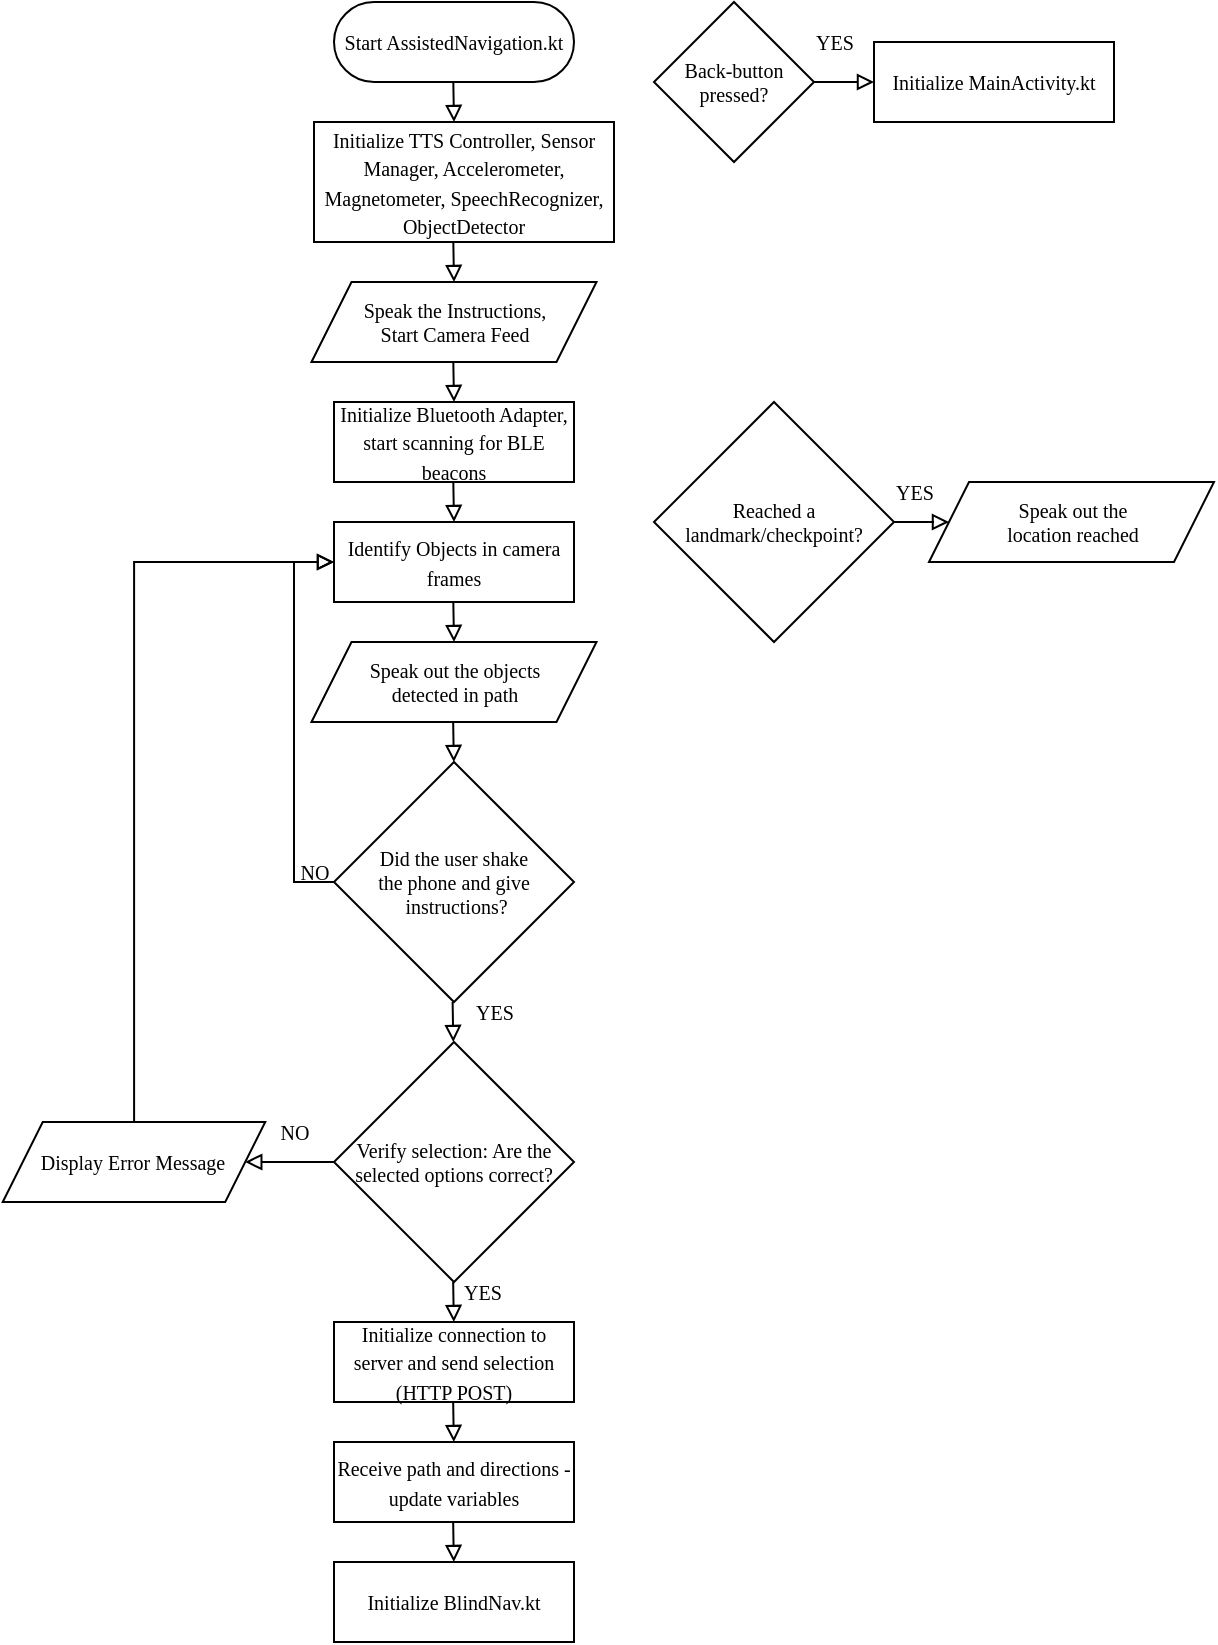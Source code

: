 <mxfile version="20.8.3" type="device"><diagram id="C5RBs43oDa-KdzZeNtuy" name="Page-1"><mxGraphModel dx="628" dy="618" grid="1" gridSize="10" guides="1" tooltips="1" connect="1" arrows="1" fold="1" page="1" pageScale="1" pageWidth="827" pageHeight="1169" math="0" shadow="0"><root><mxCell id="WIyWlLk6GJQsqaUBKTNV-0"/><mxCell id="WIyWlLk6GJQsqaUBKTNV-1" parent="WIyWlLk6GJQsqaUBKTNV-0"/><mxCell id="q4UdT9tsgyTZ3_1nQJ-w-0" value="&lt;font size=&quot;1&quot; face=&quot;Times New Roman&quot;&gt;Start AssistedNavigation.kt&lt;/font&gt;" style="rounded=1;whiteSpace=wrap;html=1;fontSize=12;glass=0;strokeWidth=1;shadow=0;arcSize=50;" vertex="1" parent="WIyWlLk6GJQsqaUBKTNV-1"><mxGeometry x="360" y="160" width="120" height="40" as="geometry"/></mxCell><mxCell id="q4UdT9tsgyTZ3_1nQJ-w-1" value="&lt;span style=&quot;border-color: var(--border-color);&quot;&gt;&lt;font style=&quot;font-size: 10px;&quot;&gt;Initialize TTS Controller, Sensor Manager, Accelerometer, Magnetometer, SpeechRecognizer, ObjectDetector&lt;/font&gt;&lt;/span&gt;" style="rounded=0;whiteSpace=wrap;html=1;fontFamily=Times New Roman;fontSize=12;" vertex="1" parent="WIyWlLk6GJQsqaUBKTNV-1"><mxGeometry x="350" y="220" width="150" height="60" as="geometry"/></mxCell><mxCell id="q4UdT9tsgyTZ3_1nQJ-w-13" value="&lt;span style=&quot;border-color: var(--border-color);&quot;&gt;&lt;font style=&quot;font-size: 10px;&quot;&gt;Initialize MainActivity.kt&lt;/font&gt;&lt;/span&gt;" style="rounded=0;whiteSpace=wrap;html=1;fontFamily=Times New Roman;fontSize=12;" vertex="1" parent="WIyWlLk6GJQsqaUBKTNV-1"><mxGeometry x="630" y="180" width="120" height="40" as="geometry"/></mxCell><mxCell id="q4UdT9tsgyTZ3_1nQJ-w-22" value="NO" style="text;html=1;align=center;verticalAlign=middle;resizable=0;points=[];autosize=1;strokeColor=none;fillColor=none;fontSize=10;fontFamily=Times New Roman;" vertex="1" parent="WIyWlLk6GJQsqaUBKTNV-1"><mxGeometry x="320" y="710" width="40" height="30" as="geometry"/></mxCell><mxCell id="q4UdT9tsgyTZ3_1nQJ-w-26" value="YES" style="text;html=1;align=center;verticalAlign=middle;resizable=0;points=[];autosize=1;strokeColor=none;fillColor=none;fontSize=10;fontFamily=Times New Roman;" vertex="1" parent="WIyWlLk6GJQsqaUBKTNV-1"><mxGeometry x="590" y="165" width="40" height="30" as="geometry"/></mxCell><mxCell id="q4UdT9tsgyTZ3_1nQJ-w-42" value="" style="edgeStyle=orthogonalEdgeStyle;rounded=0;orthogonalLoop=1;jettySize=auto;html=1;fontFamily=Times New Roman;fontSize=10;endArrow=block;endFill=0;" edge="1" parent="WIyWlLk6GJQsqaUBKTNV-1" source="q4UdT9tsgyTZ3_1nQJ-w-27" target="q4UdT9tsgyTZ3_1nQJ-w-13"><mxGeometry relative="1" as="geometry"/></mxCell><mxCell id="q4UdT9tsgyTZ3_1nQJ-w-27" value="Back-button pressed?" style="rhombus;whiteSpace=wrap;html=1;fontFamily=Times New Roman;fontSize=10;" vertex="1" parent="WIyWlLk6GJQsqaUBKTNV-1"><mxGeometry x="520" y="160" width="80" height="80" as="geometry"/></mxCell><mxCell id="q4UdT9tsgyTZ3_1nQJ-w-87" style="edgeStyle=orthogonalEdgeStyle;rounded=0;sketch=0;orthogonalLoop=1;jettySize=auto;html=1;entryX=0;entryY=0.5;entryDx=0;entryDy=0;fontFamily=Times New Roman;fontSize=10;endArrow=block;endFill=0;" edge="1" parent="WIyWlLk6GJQsqaUBKTNV-1" source="q4UdT9tsgyTZ3_1nQJ-w-28" target="q4UdT9tsgyTZ3_1nQJ-w-37"><mxGeometry relative="1" as="geometry"><Array as="points"><mxPoint x="340" y="600"/><mxPoint x="340" y="440"/></Array></mxGeometry></mxCell><mxCell id="q4UdT9tsgyTZ3_1nQJ-w-28" value="Did the user shake &lt;br&gt;the phone and give&lt;br&gt;&amp;nbsp;instructions?" style="rhombus;whiteSpace=wrap;html=1;fontFamily=Times New Roman;fontSize=10;" vertex="1" parent="WIyWlLk6GJQsqaUBKTNV-1"><mxGeometry x="360" y="540" width="120" height="120" as="geometry"/></mxCell><mxCell id="q4UdT9tsgyTZ3_1nQJ-w-86" style="edgeStyle=orthogonalEdgeStyle;rounded=0;sketch=0;orthogonalLoop=1;jettySize=auto;html=1;entryX=0;entryY=0.5;entryDx=0;entryDy=0;fontFamily=Times New Roman;fontSize=10;endArrow=block;endFill=0;" edge="1" parent="WIyWlLk6GJQsqaUBKTNV-1" source="q4UdT9tsgyTZ3_1nQJ-w-29" target="q4UdT9tsgyTZ3_1nQJ-w-37"><mxGeometry relative="1" as="geometry"><Array as="points"><mxPoint x="260" y="440"/></Array></mxGeometry></mxCell><mxCell id="q4UdT9tsgyTZ3_1nQJ-w-29" value="Display Error Message" style="shape=parallelogram;perimeter=parallelogramPerimeter;whiteSpace=wrap;html=1;fixedSize=1;fontFamily=Times New Roman;fontSize=10;" vertex="1" parent="WIyWlLk6GJQsqaUBKTNV-1"><mxGeometry x="194.37" y="720" width="131.25" height="40" as="geometry"/></mxCell><mxCell id="q4UdT9tsgyTZ3_1nQJ-w-30" value="Speak the Instructions, &lt;br&gt;Start Camera Feed" style="shape=parallelogram;perimeter=parallelogramPerimeter;whiteSpace=wrap;html=1;fixedSize=1;fontFamily=Times New Roman;fontSize=10;" vertex="1" parent="WIyWlLk6GJQsqaUBKTNV-1"><mxGeometry x="348.75" y="300" width="142.5" height="40" as="geometry"/></mxCell><mxCell id="q4UdT9tsgyTZ3_1nQJ-w-32" value="Speak out the objects &lt;br&gt;detected in path" style="shape=parallelogram;perimeter=parallelogramPerimeter;whiteSpace=wrap;html=1;fixedSize=1;fontFamily=Times New Roman;fontSize=10;" vertex="1" parent="WIyWlLk6GJQsqaUBKTNV-1"><mxGeometry x="348.75" y="480" width="142.5" height="40" as="geometry"/></mxCell><mxCell id="q4UdT9tsgyTZ3_1nQJ-w-34" value="&lt;span style=&quot;border-color: var(--border-color);&quot;&gt;&lt;font style=&quot;font-size: 10px;&quot;&gt;Initialize Bluetooth Adapter, start scanning for BLE beacons&lt;/font&gt;&lt;/span&gt;" style="rounded=0;whiteSpace=wrap;html=1;fontFamily=Times New Roman;fontSize=12;" vertex="1" parent="WIyWlLk6GJQsqaUBKTNV-1"><mxGeometry x="360" y="360" width="120" height="40" as="geometry"/></mxCell><mxCell id="q4UdT9tsgyTZ3_1nQJ-w-35" value="&lt;span style=&quot;border-color: var(--border-color);&quot;&gt;&lt;font style=&quot;font-size: 10px;&quot;&gt;Initialize connection to server and send selection (HTTP POST)&lt;/font&gt;&lt;/span&gt;" style="rounded=0;whiteSpace=wrap;html=1;fontFamily=Times New Roman;fontSize=12;" vertex="1" parent="WIyWlLk6GJQsqaUBKTNV-1"><mxGeometry x="360" y="820" width="120" height="40" as="geometry"/></mxCell><mxCell id="q4UdT9tsgyTZ3_1nQJ-w-36" value="&lt;span style=&quot;border-color: var(--border-color);&quot;&gt;&lt;font style=&quot;font-size: 10px;&quot;&gt;Receive path and directions - update variables&lt;/font&gt;&lt;/span&gt;" style="rounded=0;whiteSpace=wrap;html=1;fontFamily=Times New Roman;fontSize=12;" vertex="1" parent="WIyWlLk6GJQsqaUBKTNV-1"><mxGeometry x="360" y="880" width="120" height="40" as="geometry"/></mxCell><mxCell id="q4UdT9tsgyTZ3_1nQJ-w-37" value="&lt;span style=&quot;border-color: var(--border-color);&quot;&gt;&lt;font style=&quot;font-size: 10px;&quot;&gt;Identify Objects in camera frames&lt;/font&gt;&lt;/span&gt;" style="rounded=0;whiteSpace=wrap;html=1;fontFamily=Times New Roman;fontSize=12;" vertex="1" parent="WIyWlLk6GJQsqaUBKTNV-1"><mxGeometry x="360" y="420" width="120" height="40" as="geometry"/></mxCell><mxCell id="q4UdT9tsgyTZ3_1nQJ-w-38" value="&lt;span style=&quot;border-color: var(--border-color);&quot;&gt;&lt;font style=&quot;font-size: 10px;&quot;&gt;Initialize BlindNav.kt&lt;/font&gt;&lt;/span&gt;" style="rounded=0;whiteSpace=wrap;html=1;fontFamily=Times New Roman;fontSize=12;" vertex="1" parent="WIyWlLk6GJQsqaUBKTNV-1"><mxGeometry x="360" y="940" width="120" height="40" as="geometry"/></mxCell><mxCell id="q4UdT9tsgyTZ3_1nQJ-w-83" style="edgeStyle=orthogonalEdgeStyle;rounded=0;sketch=0;orthogonalLoop=1;jettySize=auto;html=1;entryX=0;entryY=0.5;entryDx=0;entryDy=0;fontFamily=Times New Roman;fontSize=10;endArrow=block;endFill=0;" edge="1" parent="WIyWlLk6GJQsqaUBKTNV-1" source="q4UdT9tsgyTZ3_1nQJ-w-41" target="q4UdT9tsgyTZ3_1nQJ-w-82"><mxGeometry relative="1" as="geometry"/></mxCell><mxCell id="q4UdT9tsgyTZ3_1nQJ-w-41" value="Reached a landmark/checkpoint?" style="rhombus;whiteSpace=wrap;html=1;fontFamily=Times New Roman;fontSize=10;" vertex="1" parent="WIyWlLk6GJQsqaUBKTNV-1"><mxGeometry x="520" y="360" width="120" height="120" as="geometry"/></mxCell><mxCell id="q4UdT9tsgyTZ3_1nQJ-w-47" value="" style="endArrow=block;html=1;rounded=0;sketch=0;fontFamily=Times New Roman;fontSize=10;endFill=0;" edge="1" parent="WIyWlLk6GJQsqaUBKTNV-1"><mxGeometry width="50" height="50" relative="1" as="geometry"><mxPoint x="419.66" y="200" as="sourcePoint"/><mxPoint x="420" y="220" as="targetPoint"/></mxGeometry></mxCell><mxCell id="q4UdT9tsgyTZ3_1nQJ-w-48" value="" style="endArrow=block;html=1;rounded=0;sketch=0;fontFamily=Times New Roman;fontSize=10;endFill=0;" edge="1" parent="WIyWlLk6GJQsqaUBKTNV-1"><mxGeometry width="50" height="50" relative="1" as="geometry"><mxPoint x="419.66" y="280" as="sourcePoint"/><mxPoint x="420" y="300" as="targetPoint"/></mxGeometry></mxCell><mxCell id="q4UdT9tsgyTZ3_1nQJ-w-49" value="" style="endArrow=block;html=1;rounded=0;sketch=0;fontFamily=Times New Roman;fontSize=10;endFill=0;" edge="1" parent="WIyWlLk6GJQsqaUBKTNV-1"><mxGeometry width="50" height="50" relative="1" as="geometry"><mxPoint x="419.66" y="340" as="sourcePoint"/><mxPoint x="420" y="360" as="targetPoint"/></mxGeometry></mxCell><mxCell id="q4UdT9tsgyTZ3_1nQJ-w-50" value="" style="endArrow=block;html=1;rounded=0;sketch=0;fontFamily=Times New Roman;fontSize=10;endFill=0;" edge="1" parent="WIyWlLk6GJQsqaUBKTNV-1"><mxGeometry width="50" height="50" relative="1" as="geometry"><mxPoint x="419.66" y="400" as="sourcePoint"/><mxPoint x="420" y="420" as="targetPoint"/></mxGeometry></mxCell><mxCell id="q4UdT9tsgyTZ3_1nQJ-w-51" value="" style="endArrow=block;html=1;rounded=0;sketch=0;fontFamily=Times New Roman;fontSize=10;endFill=0;" edge="1" parent="WIyWlLk6GJQsqaUBKTNV-1"><mxGeometry width="50" height="50" relative="1" as="geometry"><mxPoint x="419.66" y="460" as="sourcePoint"/><mxPoint x="420" y="480" as="targetPoint"/></mxGeometry></mxCell><mxCell id="q4UdT9tsgyTZ3_1nQJ-w-52" value="" style="endArrow=block;html=1;rounded=0;sketch=0;fontFamily=Times New Roman;fontSize=10;endFill=0;" edge="1" parent="WIyWlLk6GJQsqaUBKTNV-1"><mxGeometry width="50" height="50" relative="1" as="geometry"><mxPoint x="419.58" y="520" as="sourcePoint"/><mxPoint x="419.92" y="540" as="targetPoint"/></mxGeometry></mxCell><mxCell id="q4UdT9tsgyTZ3_1nQJ-w-60" value="" style="endArrow=block;html=1;rounded=0;sketch=0;fontFamily=Times New Roman;fontSize=10;endFill=0;" edge="1" parent="WIyWlLk6GJQsqaUBKTNV-1"><mxGeometry width="50" height="50" relative="1" as="geometry"><mxPoint x="419.31" y="660" as="sourcePoint"/><mxPoint x="419.65" y="680" as="targetPoint"/></mxGeometry></mxCell><mxCell id="q4UdT9tsgyTZ3_1nQJ-w-61" value="" style="endArrow=block;html=1;rounded=0;sketch=0;fontFamily=Times New Roman;fontSize=10;endFill=0;" edge="1" parent="WIyWlLk6GJQsqaUBKTNV-1"><mxGeometry width="50" height="50" relative="1" as="geometry"><mxPoint x="419.58" y="800" as="sourcePoint"/><mxPoint x="419.92" y="820" as="targetPoint"/></mxGeometry></mxCell><mxCell id="q4UdT9tsgyTZ3_1nQJ-w-62" value="" style="endArrow=block;html=1;rounded=0;sketch=0;fontFamily=Times New Roman;fontSize=10;endFill=0;" edge="1" parent="WIyWlLk6GJQsqaUBKTNV-1"><mxGeometry width="50" height="50" relative="1" as="geometry"><mxPoint x="419.58" y="860" as="sourcePoint"/><mxPoint x="419.92" y="880" as="targetPoint"/></mxGeometry></mxCell><mxCell id="q4UdT9tsgyTZ3_1nQJ-w-69" value="" style="endArrow=block;html=1;rounded=0;sketch=0;fontFamily=Times New Roman;fontSize=10;endFill=0;" edge="1" parent="WIyWlLk6GJQsqaUBKTNV-1"><mxGeometry width="50" height="50" relative="1" as="geometry"><mxPoint x="419.58" y="920" as="sourcePoint"/><mxPoint x="419.92" y="940" as="targetPoint"/></mxGeometry></mxCell><mxCell id="q4UdT9tsgyTZ3_1nQJ-w-74" value="YES" style="text;html=1;align=center;verticalAlign=middle;resizable=0;points=[];autosize=1;strokeColor=none;fillColor=none;fontSize=10;fontFamily=Times New Roman;" vertex="1" parent="WIyWlLk6GJQsqaUBKTNV-1"><mxGeometry x="420" y="650" width="40" height="30" as="geometry"/></mxCell><mxCell id="q4UdT9tsgyTZ3_1nQJ-w-77" value="NO" style="text;html=1;align=center;verticalAlign=middle;resizable=0;points=[];autosize=1;strokeColor=none;fillColor=none;fontSize=10;fontFamily=Times New Roman;" vertex="1" parent="WIyWlLk6GJQsqaUBKTNV-1"><mxGeometry x="330" y="580" width="40" height="30" as="geometry"/></mxCell><mxCell id="q4UdT9tsgyTZ3_1nQJ-w-79" value="YES" style="text;html=1;align=center;verticalAlign=middle;resizable=0;points=[];autosize=1;strokeColor=none;fillColor=none;fontSize=10;fontFamily=Times New Roman;" vertex="1" parent="WIyWlLk6GJQsqaUBKTNV-1"><mxGeometry x="414" y="790" width="40" height="30" as="geometry"/></mxCell><mxCell id="q4UdT9tsgyTZ3_1nQJ-w-85" style="edgeStyle=orthogonalEdgeStyle;rounded=0;sketch=0;orthogonalLoop=1;jettySize=auto;html=1;entryX=1;entryY=0.5;entryDx=0;entryDy=0;fontFamily=Times New Roman;fontSize=10;endArrow=block;endFill=0;" edge="1" parent="WIyWlLk6GJQsqaUBKTNV-1" source="q4UdT9tsgyTZ3_1nQJ-w-81" target="q4UdT9tsgyTZ3_1nQJ-w-29"><mxGeometry relative="1" as="geometry"/></mxCell><mxCell id="q4UdT9tsgyTZ3_1nQJ-w-81" value="Verify selection: Are the selected options correct?" style="rhombus;whiteSpace=wrap;html=1;fontFamily=Times New Roman;fontSize=10;" vertex="1" parent="WIyWlLk6GJQsqaUBKTNV-1"><mxGeometry x="360" y="680" width="120" height="120" as="geometry"/></mxCell><mxCell id="q4UdT9tsgyTZ3_1nQJ-w-82" value="Speak out the &lt;br&gt;location reached" style="shape=parallelogram;perimeter=parallelogramPerimeter;whiteSpace=wrap;html=1;fixedSize=1;fontFamily=Times New Roman;fontSize=10;" vertex="1" parent="WIyWlLk6GJQsqaUBKTNV-1"><mxGeometry x="657.5" y="400" width="142.5" height="40" as="geometry"/></mxCell><mxCell id="q4UdT9tsgyTZ3_1nQJ-w-84" value="YES" style="text;html=1;align=center;verticalAlign=middle;resizable=0;points=[];autosize=1;strokeColor=none;fillColor=none;fontSize=10;fontFamily=Times New Roman;" vertex="1" parent="WIyWlLk6GJQsqaUBKTNV-1"><mxGeometry x="630" y="390" width="40" height="30" as="geometry"/></mxCell></root></mxGraphModel></diagram></mxfile>